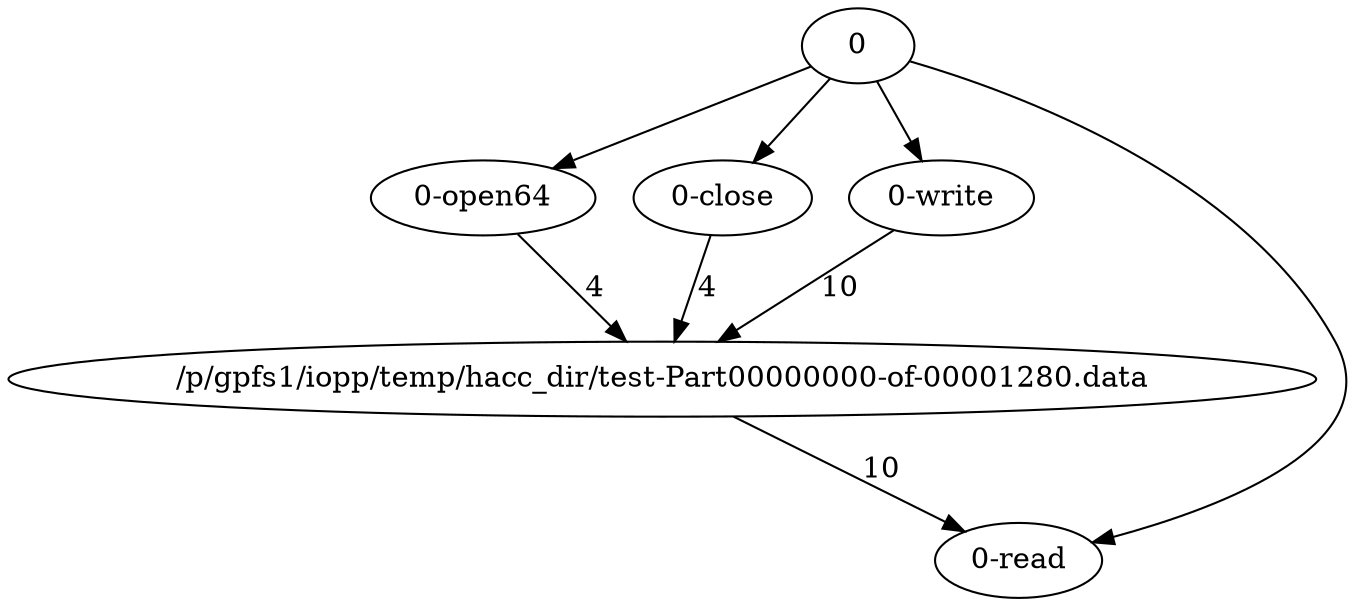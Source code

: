 digraph rank0 {
	0
	"0-close"
	"/p/gpfs1/iopp/temp/hacc_dir/test-Part00000000-of-00001280.data"
	0 -> "0-close"
	"0-close" -> "/p/gpfs1/iopp/temp/hacc_dir/test-Part00000000-of-00001280.data" [label=4]
	"0-open64"
	"/p/gpfs1/iopp/temp/hacc_dir/test-Part00000000-of-00001280.data"
	0 -> "0-open64"
	"0-open64" -> "/p/gpfs1/iopp/temp/hacc_dir/test-Part00000000-of-00001280.data" [label=4]
	"0-read"
	"/p/gpfs1/iopp/temp/hacc_dir/test-Part00000000-of-00001280.data"
	0 -> "0-read"
	"/p/gpfs1/iopp/temp/hacc_dir/test-Part00000000-of-00001280.data" -> "0-read" [label=10]
	"0-write"
	"/p/gpfs1/iopp/temp/hacc_dir/test-Part00000000-of-00001280.data"
	0 -> "0-write"
	"0-write" -> "/p/gpfs1/iopp/temp/hacc_dir/test-Part00000000-of-00001280.data" [label=10]
}



